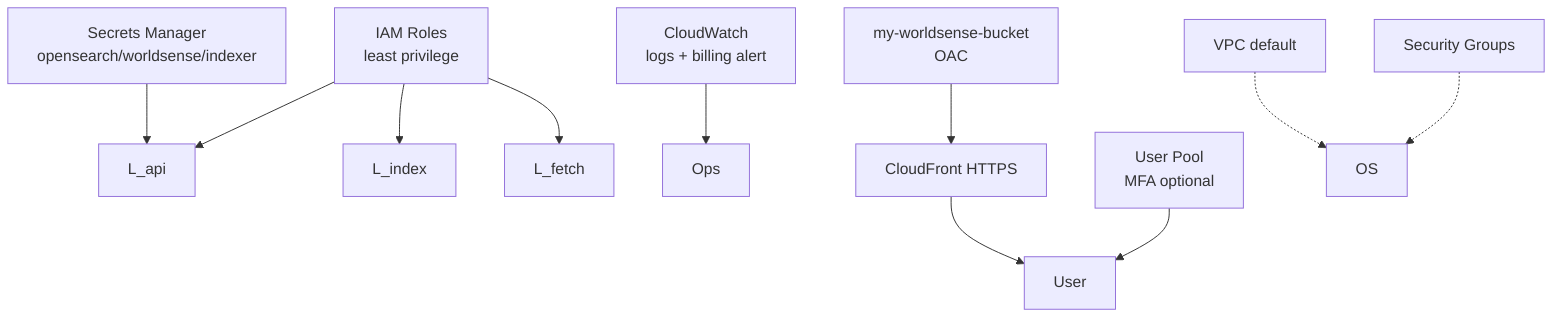 flowchart TB
  IAM[IAM Roles\nleast privilege] --> L_api
  IAM --> L_index
  IAM --> L_fetch
  SM[Secrets Manager\nopensearch/worldsense/indexer] --> L_api
  CW[CloudWatch\nlogs + billing alert] --> Team[Ops]
  CF[CloudFront HTTPS] --> User
  S3[my-worldsense-bucket\nOAC] --> CF
  Cognito[User Pool\nMFA optional] --> User
  NACL[VPC default] -.-> OS
  SG[Security Groups] -.-> OS